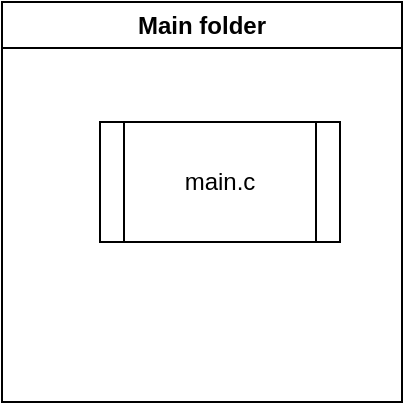 <mxfile version="24.3.1" type="github">
  <diagram name="Page-1" id="SpLW8VQc1F_zhbbgc3Ss">
    <mxGraphModel dx="1970" dy="1350" grid="0" gridSize="10" guides="1" tooltips="1" connect="1" arrows="1" fold="1" page="0" pageScale="1" pageWidth="850" pageHeight="1100" math="0" shadow="0">
      <root>
        <mxCell id="0" />
        <mxCell id="1" parent="0" />
        <mxCell id="698Fu6WZ8503UoZXEuNa-2" value="Main folder" style="swimlane;whiteSpace=wrap;html=1;" vertex="1" parent="1">
          <mxGeometry x="-324" y="-39" width="200" height="200" as="geometry" />
        </mxCell>
        <mxCell id="698Fu6WZ8503UoZXEuNa-3" value="main.c" style="shape=process;whiteSpace=wrap;html=1;backgroundOutline=1;" vertex="1" parent="698Fu6WZ8503UoZXEuNa-2">
          <mxGeometry x="49" y="60" width="120" height="60" as="geometry" />
        </mxCell>
      </root>
    </mxGraphModel>
  </diagram>
</mxfile>
